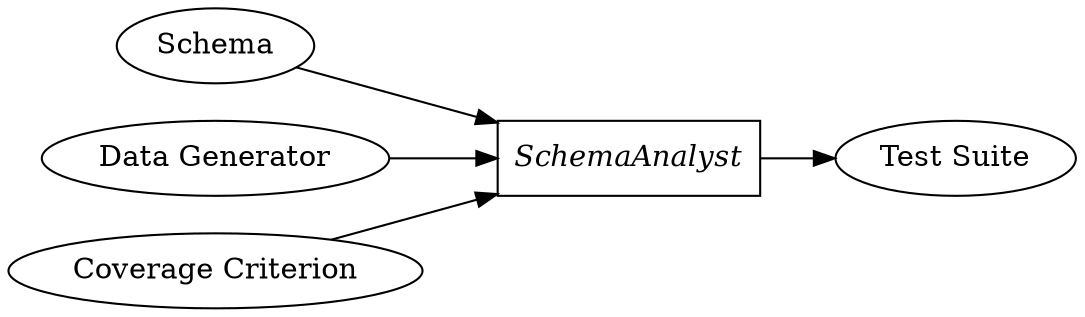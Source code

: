 digraph G {
    rankdir=LR;
    analyst [shape=box,label="SchemaAnalyst",fontname="Times-Italic"];
    schema [label="Schema"];
    data_gen [label="Data Generator"];
    criterion [label="Coverage Criterion"];
    test_suite [label="Test Suite"];
    schema -> analyst;
    data_gen -> analyst;
    criterion -> analyst;
    analyst -> test_suite;
}
